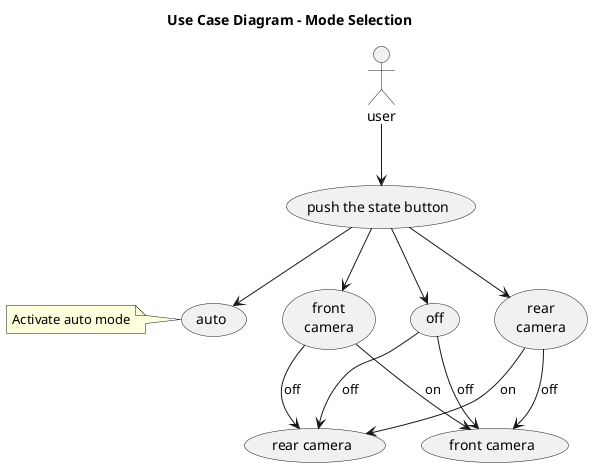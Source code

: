 @startuml

title Use Case Diagram - Mode Selection

:user:

(push the state button) as (btn)

user --> (btn)

(auto)
(front\ncamera) as (frontOn)
(rear\ncamera) as (rearOn)
(off)

(btn) --> (auto)
(btn) --> (frontOn)
(btn) --> (rearOn)
(btn) --> (off)

note left of auto: Activate auto mode

(front camera) as (frontCam)
(rear camera) as (rearCam)

(frontOn) --> (rearCam) : off
(frontOn) --> (frontCam) : on

(rearOn) --> (frontCam) : off
(rearOn) --> (rearCam) : on

(off) --> (frontCam) : off
(off) --> (rearCam) : off

@enduml
